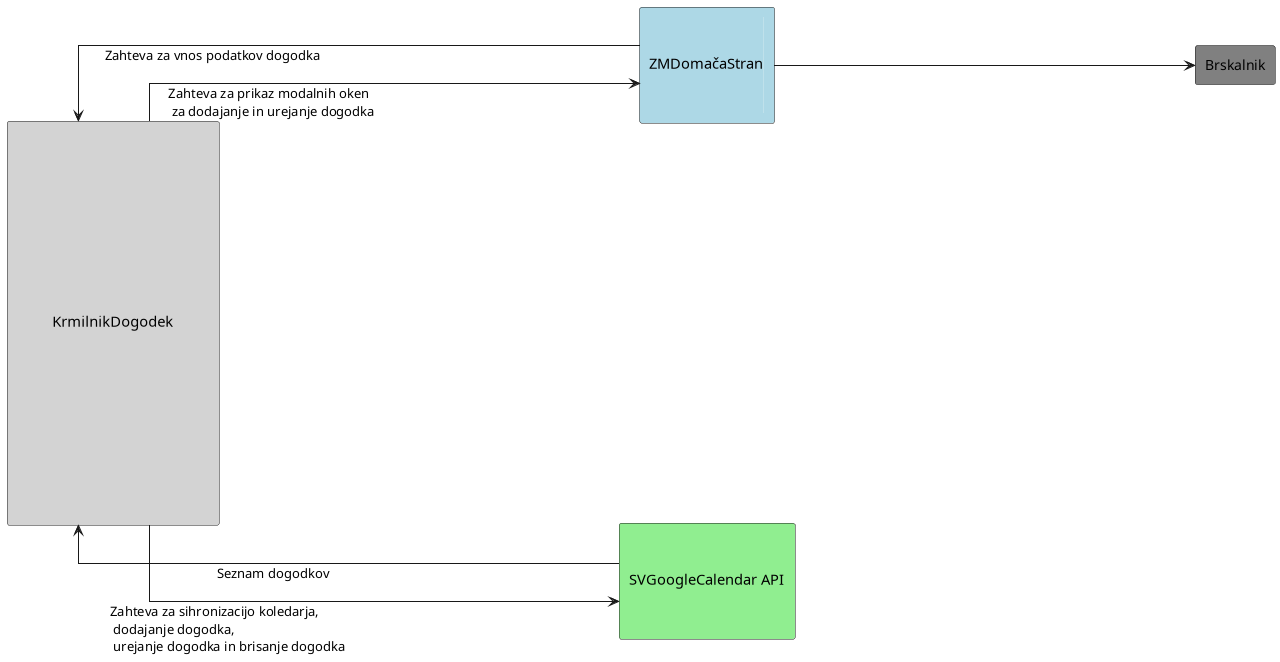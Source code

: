 @startuml
skinparam linetype ortho
skinparam nodesep 400
skinparam ranksep 400
left to right direction
 
agent KrmilnikDogodek #lightGray [
{{
digraph G {
graph [pad=0]
n [fillcolor=lightGray style=filled margin=0 height=4 width=2 shape=plaintext fontname="SansSerif" fontsize=11 label="KrmilnikDogodek"]
}
}}
]
 
agent ZMDomacaStran #lightBlue [
{{
digraph G {
graph [pad=0]
n [fillcolor=lightBlue style=filled margin=0 height=1.0 width=1.0 shape=plaintext fontname="SansSerif" fontsize=11 label="ZMDomačaStran"]
}
}}
]

agent SVGoogleCalendarAPI #lightGreen [
{{
digraph G {
graph [pad=0]
n [fillcolor=lightGreen style=filled margin=0 height=1.0 width=1.0 shape=plaintext fontname="SansSerif" fontsize=11 label="SVGoogleCalendar API"]
}
}}
]


agent Brskalnik #808080

KrmilnikDogodek --> ZMDomacaStran : Zahteva za prikaz modalnih oken \l za dodajanje in urejanje dogodka
ZMDomacaStran --> KrmilnikDogodek : Zahteva za vnos podatkov dogodka
KrmilnikDogodek --> SVGoogleCalendarAPI : Zahteva za sihronizacijo koledarja, \l dodajanje dogodka, \l urejanje dogodka in brisanje dogodka
SVGoogleCalendarAPI --> KrmilnikDogodek : Seznam dogodkov

ZMDomacaStran --> Brskalnik
@enduml